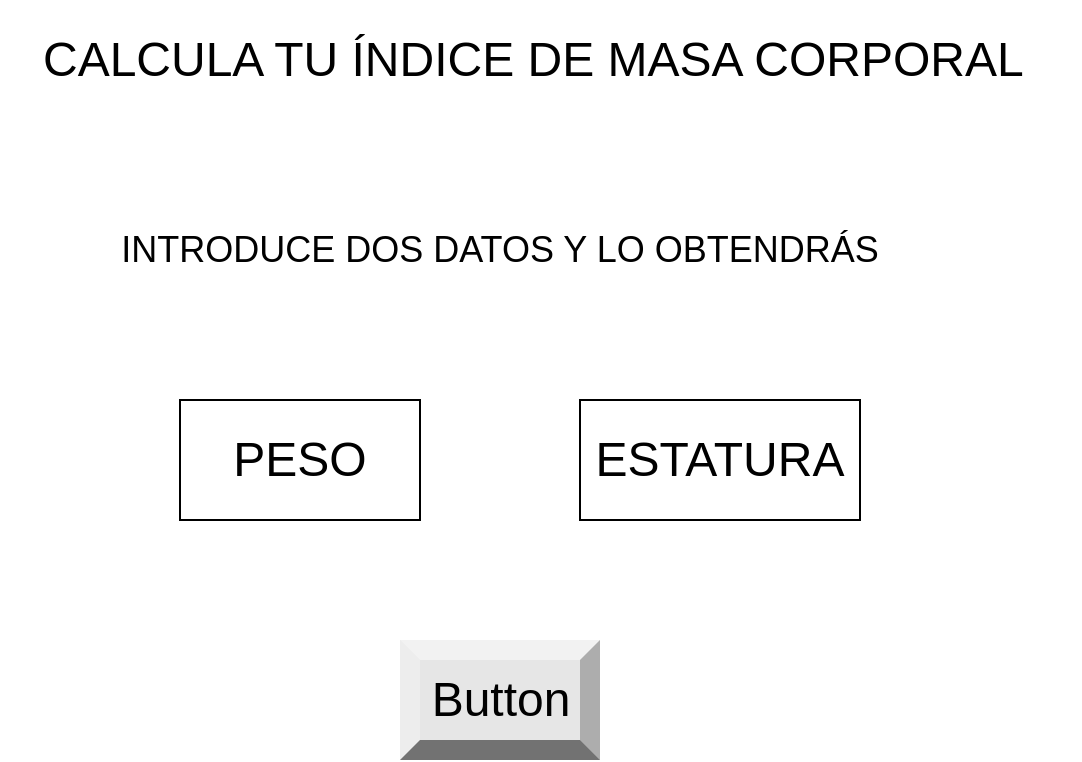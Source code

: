 <mxfile version="16.4.0" type="device"><diagram id="WE7c73dNSNhW-uaf-7iT" name="Página-1"><mxGraphModel dx="1106" dy="770" grid="1" gridSize="10" guides="1" tooltips="1" connect="1" arrows="1" fold="1" page="1" pageScale="1" pageWidth="827" pageHeight="1169" math="0" shadow="0"><root><mxCell id="0"/><mxCell id="1" parent="0"/><mxCell id="7Qosb5orcFgBw4M-HViK-1" value="&lt;font style=&quot;font-size: 24px&quot;&gt;CALCULA TU ÍNDICE DE MASA CORPORAL&amp;nbsp;&lt;/font&gt;" style="text;html=1;strokeColor=none;fillColor=none;align=center;verticalAlign=middle;whiteSpace=wrap;rounded=0;" parent="1" vertex="1"><mxGeometry x="150" y="90" width="540" height="60" as="geometry"/></mxCell><mxCell id="7Qosb5orcFgBw4M-HViK-2" value="INTRODUCE DOS DATOS Y LO OBTENDRÁS" style="text;html=1;strokeColor=none;fillColor=none;align=center;verticalAlign=middle;whiteSpace=wrap;rounded=0;fontSize=18;" parent="1" vertex="1"><mxGeometry x="150" y="200" width="500" height="30" as="geometry"/></mxCell><mxCell id="7Qosb5orcFgBw4M-HViK-3" value="PESO" style="rounded=0;whiteSpace=wrap;html=1;fontSize=24;" parent="1" vertex="1"><mxGeometry x="240" y="290" width="120" height="60" as="geometry"/></mxCell><mxCell id="7Qosb5orcFgBw4M-HViK-4" value="ESTATURA" style="rounded=0;whiteSpace=wrap;html=1;fontSize=24;" parent="1" vertex="1"><mxGeometry x="440" y="290" width="140" height="60" as="geometry"/></mxCell><mxCell id="7Qosb5orcFgBw4M-HViK-5" value="Button" style="labelPosition=center;verticalLabelPosition=middle;align=center;html=1;shape=mxgraph.basic.shaded_button;dx=10;fillColor=#E6E6E6;strokeColor=none;fontSize=24;" parent="1" vertex="1"><mxGeometry x="350" y="410" width="100" height="60" as="geometry"/></mxCell></root></mxGraphModel></diagram></mxfile>